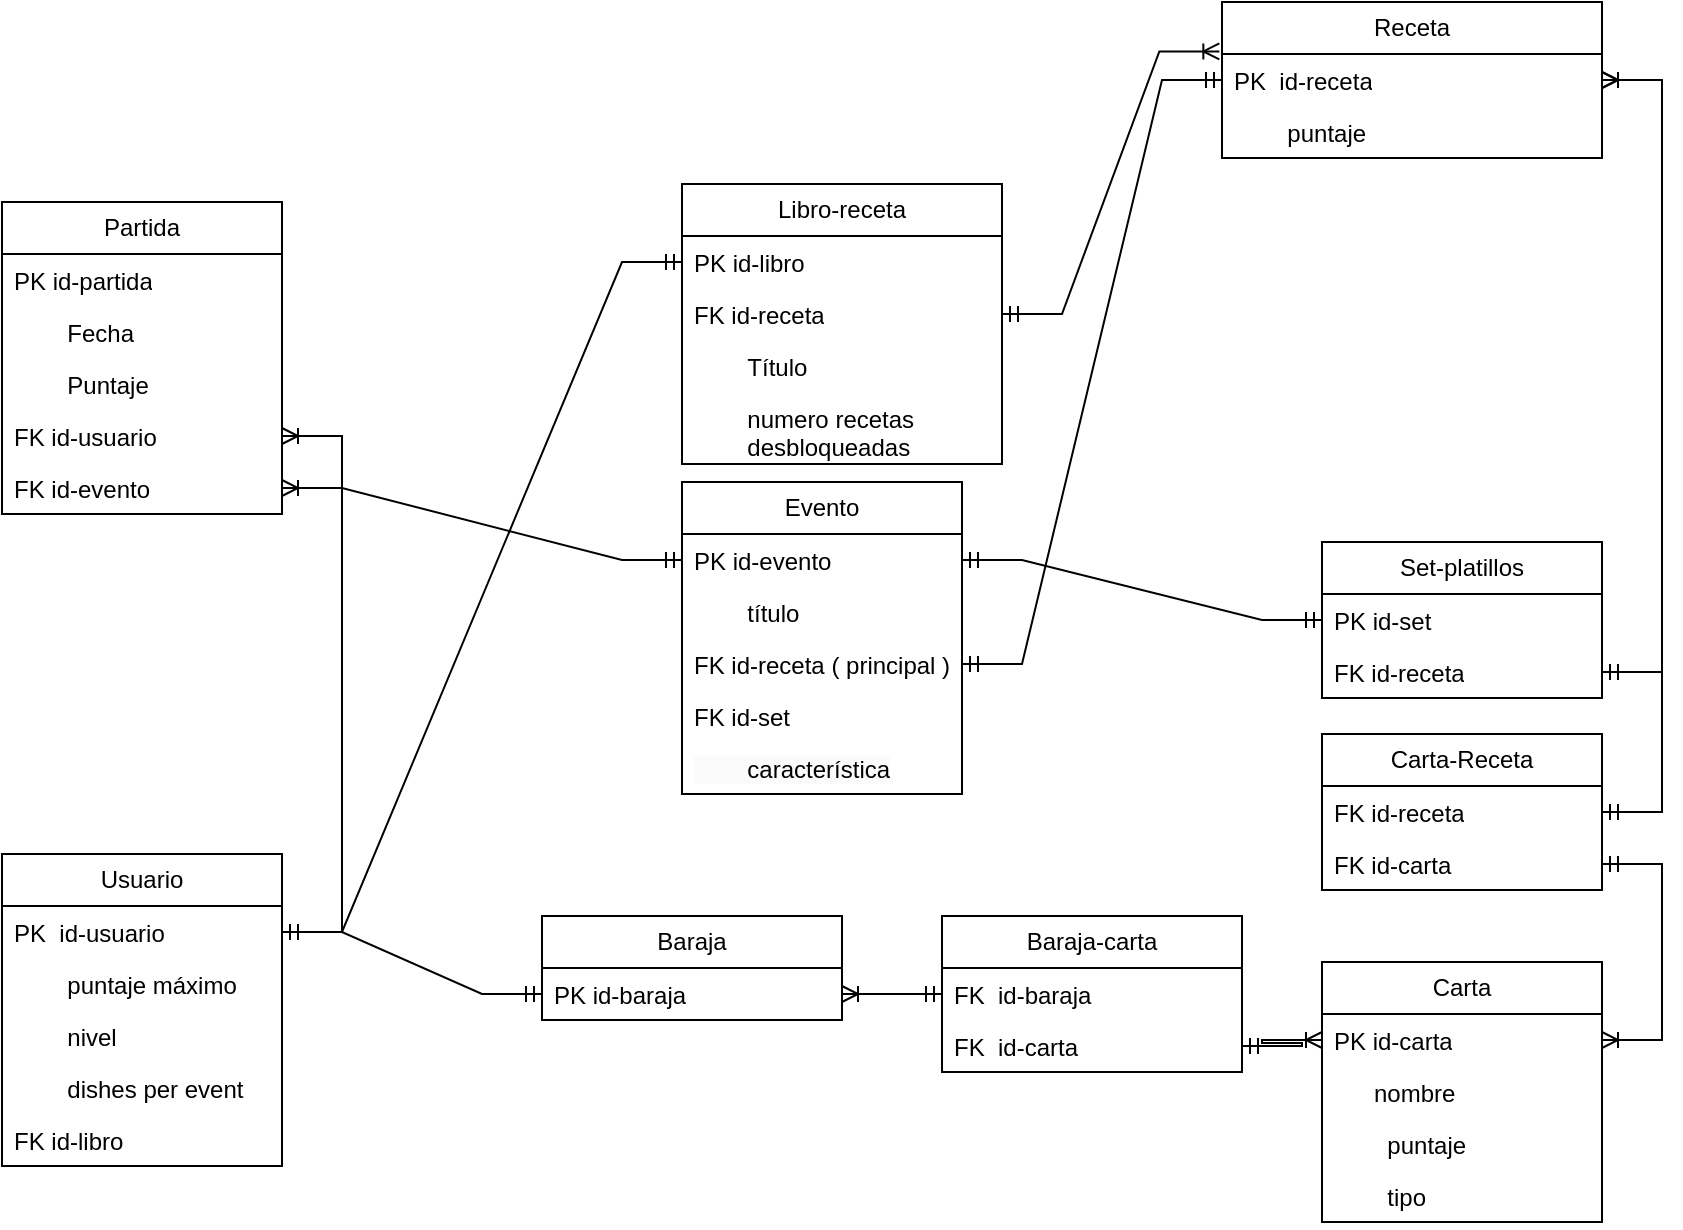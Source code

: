 <mxfile version="24.4.0" type="device">
  <diagram name="Page-1" id="rtjQBbAmEf5FvGgy6AN6">
    <mxGraphModel dx="1350" dy="1371" grid="1" gridSize="10" guides="1" tooltips="1" connect="1" arrows="1" fold="1" page="1" pageScale="1" pageWidth="850" pageHeight="1100" math="0" shadow="0">
      <root>
        <mxCell id="0" />
        <mxCell id="1" parent="0" />
        <mxCell id="sCc01J_QV89cAzjk3SiN-2" value="Usuario" style="swimlane;fontStyle=0;childLayout=stackLayout;horizontal=1;startSize=26;fillColor=none;horizontalStack=0;resizeParent=1;resizeParentMax=0;resizeLast=0;collapsible=1;marginBottom=0;whiteSpace=wrap;html=1;" parent="1" vertex="1">
          <mxGeometry x="-100" y="326" width="140" height="156" as="geometry" />
        </mxCell>
        <mxCell id="sCc01J_QV89cAzjk3SiN-3" value="PK&amp;nbsp; id-usuario" style="text;strokeColor=none;fillColor=none;align=left;verticalAlign=top;spacingLeft=4;spacingRight=4;overflow=hidden;rotatable=0;points=[[0,0.5],[1,0.5]];portConstraint=eastwest;whiteSpace=wrap;html=1;" parent="sCc01J_QV89cAzjk3SiN-2" vertex="1">
          <mxGeometry y="26" width="140" height="26" as="geometry" />
        </mxCell>
        <mxCell id="sCc01J_QV89cAzjk3SiN-4" value="&lt;span style=&quot;white-space: pre;&quot;&gt;&#x9;&lt;/span&gt;puntaje máximo" style="text;strokeColor=none;fillColor=none;align=left;verticalAlign=top;spacingLeft=4;spacingRight=4;overflow=hidden;rotatable=0;points=[[0,0.5],[1,0.5]];portConstraint=eastwest;whiteSpace=wrap;html=1;" parent="sCc01J_QV89cAzjk3SiN-2" vertex="1">
          <mxGeometry y="52" width="140" height="26" as="geometry" />
        </mxCell>
        <mxCell id="sCc01J_QV89cAzjk3SiN-5" value="&lt;span style=&quot;white-space: pre;&quot;&gt;&#x9;&lt;/span&gt;nivel" style="text;strokeColor=none;fillColor=none;align=left;verticalAlign=top;spacingLeft=4;spacingRight=4;overflow=hidden;rotatable=0;points=[[0,0.5],[1,0.5]];portConstraint=eastwest;whiteSpace=wrap;html=1;" parent="sCc01J_QV89cAzjk3SiN-2" vertex="1">
          <mxGeometry y="78" width="140" height="26" as="geometry" />
        </mxCell>
        <mxCell id="sCc01J_QV89cAzjk3SiN-80" value="&lt;span style=&quot;white-space: pre;&quot;&gt;&#x9;&lt;/span&gt;dishes per event" style="text;strokeColor=none;fillColor=none;align=left;verticalAlign=top;spacingLeft=4;spacingRight=4;overflow=hidden;rotatable=0;points=[[0,0.5],[1,0.5]];portConstraint=eastwest;whiteSpace=wrap;html=1;" parent="sCc01J_QV89cAzjk3SiN-2" vertex="1">
          <mxGeometry y="104" width="140" height="26" as="geometry" />
        </mxCell>
        <mxCell id="sCc01J_QV89cAzjk3SiN-85" value="FK id-libro" style="text;strokeColor=none;fillColor=none;align=left;verticalAlign=top;spacingLeft=4;spacingRight=4;overflow=hidden;rotatable=0;points=[[0,0.5],[1,0.5]];portConstraint=eastwest;whiteSpace=wrap;html=1;" parent="sCc01J_QV89cAzjk3SiN-2" vertex="1">
          <mxGeometry y="130" width="140" height="26" as="geometry" />
        </mxCell>
        <mxCell id="sCc01J_QV89cAzjk3SiN-8" value="Receta" style="swimlane;fontStyle=0;childLayout=stackLayout;horizontal=1;startSize=26;fillColor=none;horizontalStack=0;resizeParent=1;resizeParentMax=0;resizeLast=0;collapsible=1;marginBottom=0;whiteSpace=wrap;html=1;" parent="1" vertex="1">
          <mxGeometry x="510" y="-100" width="190" height="78" as="geometry" />
        </mxCell>
        <mxCell id="sCc01J_QV89cAzjk3SiN-9" value="PK&amp;nbsp; id-receta" style="text;strokeColor=none;fillColor=none;align=left;verticalAlign=top;spacingLeft=4;spacingRight=4;overflow=hidden;rotatable=0;points=[[0,0.5],[1,0.5]];portConstraint=eastwest;whiteSpace=wrap;html=1;" parent="sCc01J_QV89cAzjk3SiN-8" vertex="1">
          <mxGeometry y="26" width="190" height="26" as="geometry" />
        </mxCell>
        <mxCell id="sCc01J_QV89cAzjk3SiN-13" value="&lt;span style=&quot;white-space: pre;&quot;&gt;&#x9;&lt;/span&gt;puntaje" style="text;strokeColor=none;fillColor=none;align=left;verticalAlign=top;spacingLeft=4;spacingRight=4;overflow=hidden;rotatable=0;points=[[0,0.5],[1,0.5]];portConstraint=eastwest;whiteSpace=wrap;html=1;" parent="sCc01J_QV89cAzjk3SiN-8" vertex="1">
          <mxGeometry y="52" width="190" height="26" as="geometry" />
        </mxCell>
        <mxCell id="sCc01J_QV89cAzjk3SiN-23" value="Libro-receta" style="swimlane;fontStyle=0;childLayout=stackLayout;horizontal=1;startSize=26;fillColor=none;horizontalStack=0;resizeParent=1;resizeParentMax=0;resizeLast=0;collapsible=1;marginBottom=0;whiteSpace=wrap;html=1;" parent="1" vertex="1">
          <mxGeometry x="240" y="-9" width="160" height="140" as="geometry" />
        </mxCell>
        <mxCell id="sCc01J_QV89cAzjk3SiN-24" value="PK id-libro" style="text;strokeColor=none;fillColor=none;align=left;verticalAlign=top;spacingLeft=4;spacingRight=4;overflow=hidden;rotatable=0;points=[[0,0.5],[1,0.5]];portConstraint=eastwest;whiteSpace=wrap;html=1;" parent="sCc01J_QV89cAzjk3SiN-23" vertex="1">
          <mxGeometry y="26" width="160" height="26" as="geometry" />
        </mxCell>
        <mxCell id="sCc01J_QV89cAzjk3SiN-27" value="FK id-receta" style="text;strokeColor=none;fillColor=none;align=left;verticalAlign=top;spacingLeft=4;spacingRight=4;overflow=hidden;rotatable=0;points=[[0,0.5],[1,0.5]];portConstraint=eastwest;whiteSpace=wrap;html=1;" parent="sCc01J_QV89cAzjk3SiN-23" vertex="1">
          <mxGeometry y="52" width="160" height="26" as="geometry" />
        </mxCell>
        <mxCell id="sCc01J_QV89cAzjk3SiN-76" value="&lt;span style=&quot;white-space: pre;&quot;&gt;&#x9;&lt;/span&gt;Título" style="text;strokeColor=none;fillColor=none;align=left;verticalAlign=top;spacingLeft=4;spacingRight=4;overflow=hidden;rotatable=0;points=[[0,0.5],[1,0.5]];portConstraint=eastwest;whiteSpace=wrap;html=1;" parent="sCc01J_QV89cAzjk3SiN-23" vertex="1">
          <mxGeometry y="78" width="160" height="26" as="geometry" />
        </mxCell>
        <mxCell id="sCc01J_QV89cAzjk3SiN-82" value="&lt;span style=&quot;white-space: pre;&quot;&gt;&#x9;&lt;/span&gt;numero recetas &lt;span style=&quot;white-space: pre;&quot;&gt;&#x9;&lt;/span&gt;desbloqueadas" style="text;strokeColor=none;fillColor=none;align=left;verticalAlign=top;spacingLeft=4;spacingRight=4;overflow=hidden;rotatable=0;points=[[0,0.5],[1,0.5]];portConstraint=eastwest;whiteSpace=wrap;html=1;" parent="sCc01J_QV89cAzjk3SiN-23" vertex="1">
          <mxGeometry y="104" width="160" height="36" as="geometry" />
        </mxCell>
        <mxCell id="sCc01J_QV89cAzjk3SiN-28" value="" style="edgeStyle=entityRelationEdgeStyle;fontSize=12;html=1;endArrow=ERmandOne;startArrow=ERmandOne;rounded=0;exitX=1;exitY=0.5;exitDx=0;exitDy=0;entryX=0;entryY=0.5;entryDx=0;entryDy=0;" parent="1" source="sCc01J_QV89cAzjk3SiN-3" target="sCc01J_QV89cAzjk3SiN-24" edge="1">
          <mxGeometry width="100" height="100" relative="1" as="geometry">
            <mxPoint x="280" y="140" as="sourcePoint" />
            <mxPoint x="380" y="40" as="targetPoint" />
          </mxGeometry>
        </mxCell>
        <mxCell id="sCc01J_QV89cAzjk3SiN-29" value="" style="edgeStyle=entityRelationEdgeStyle;fontSize=12;html=1;endArrow=ERoneToMany;startArrow=ERmandOne;rounded=0;exitX=1;exitY=0.5;exitDx=0;exitDy=0;entryX=-0.007;entryY=-0.049;entryDx=0;entryDy=0;entryPerimeter=0;" parent="1" source="sCc01J_QV89cAzjk3SiN-27" target="sCc01J_QV89cAzjk3SiN-9" edge="1">
          <mxGeometry width="100" height="100" relative="1" as="geometry">
            <mxPoint x="340" y="140" as="sourcePoint" />
            <mxPoint x="440" y="40" as="targetPoint" />
          </mxGeometry>
        </mxCell>
        <mxCell id="sCc01J_QV89cAzjk3SiN-30" value="Baraja" style="swimlane;fontStyle=0;childLayout=stackLayout;horizontal=1;startSize=26;fillColor=none;horizontalStack=0;resizeParent=1;resizeParentMax=0;resizeLast=0;collapsible=1;marginBottom=0;whiteSpace=wrap;html=1;" parent="1" vertex="1">
          <mxGeometry x="170" y="357" width="150" height="52" as="geometry" />
        </mxCell>
        <mxCell id="sCc01J_QV89cAzjk3SiN-31" value="PK id-baraja" style="text;strokeColor=none;fillColor=none;align=left;verticalAlign=top;spacingLeft=4;spacingRight=4;overflow=hidden;rotatable=0;points=[[0,0.5],[1,0.5]];portConstraint=eastwest;whiteSpace=wrap;html=1;" parent="sCc01J_QV89cAzjk3SiN-30" vertex="1">
          <mxGeometry y="26" width="150" height="26" as="geometry" />
        </mxCell>
        <mxCell id="sCc01J_QV89cAzjk3SiN-34" value="Carta" style="swimlane;fontStyle=0;childLayout=stackLayout;horizontal=1;startSize=26;fillColor=none;horizontalStack=0;resizeParent=1;resizeParentMax=0;resizeLast=0;collapsible=1;marginBottom=0;whiteSpace=wrap;html=1;" parent="1" vertex="1">
          <mxGeometry x="560" y="380" width="140" height="130" as="geometry" />
        </mxCell>
        <mxCell id="sCc01J_QV89cAzjk3SiN-35" value="PK id-carta" style="text;strokeColor=none;fillColor=none;align=left;verticalAlign=top;spacingLeft=4;spacingRight=4;overflow=hidden;rotatable=0;points=[[0,0.5],[1,0.5]];portConstraint=eastwest;whiteSpace=wrap;html=1;" parent="sCc01J_QV89cAzjk3SiN-34" vertex="1">
          <mxGeometry y="26" width="140" height="26" as="geometry" />
        </mxCell>
        <mxCell id="sCc01J_QV89cAzjk3SiN-37" value="&amp;nbsp; &amp;nbsp; &amp;nbsp; nombre" style="text;strokeColor=none;fillColor=none;align=left;verticalAlign=top;spacingLeft=4;spacingRight=4;overflow=hidden;rotatable=0;points=[[0,0.5],[1,0.5]];portConstraint=eastwest;whiteSpace=wrap;html=1;" parent="sCc01J_QV89cAzjk3SiN-34" vertex="1">
          <mxGeometry y="52" width="140" height="26" as="geometry" />
        </mxCell>
        <mxCell id="sCc01J_QV89cAzjk3SiN-79" value="&lt;span style=&quot;white-space: pre;&quot;&gt;&#x9;&lt;/span&gt;puntaje" style="text;strokeColor=none;fillColor=none;align=left;verticalAlign=top;spacingLeft=4;spacingRight=4;overflow=hidden;rotatable=0;points=[[0,0.5],[1,0.5]];portConstraint=eastwest;whiteSpace=wrap;html=1;" parent="sCc01J_QV89cAzjk3SiN-34" vertex="1">
          <mxGeometry y="78" width="140" height="26" as="geometry" />
        </mxCell>
        <mxCell id="sCc01J_QV89cAzjk3SiN-81" value="&lt;span style=&quot;white-space: pre;&quot;&gt;&#x9;&lt;/span&gt;tipo" style="text;strokeColor=none;fillColor=none;align=left;verticalAlign=top;spacingLeft=4;spacingRight=4;overflow=hidden;rotatable=0;points=[[0,0.5],[1,0.5]];portConstraint=eastwest;whiteSpace=wrap;html=1;" parent="sCc01J_QV89cAzjk3SiN-34" vertex="1">
          <mxGeometry y="104" width="140" height="26" as="geometry" />
        </mxCell>
        <mxCell id="sCc01J_QV89cAzjk3SiN-38" value="Carta-Receta" style="swimlane;fontStyle=0;childLayout=stackLayout;horizontal=1;startSize=26;fillColor=none;horizontalStack=0;resizeParent=1;resizeParentMax=0;resizeLast=0;collapsible=1;marginBottom=0;whiteSpace=wrap;html=1;" parent="1" vertex="1">
          <mxGeometry x="560" y="266" width="140" height="78" as="geometry" />
        </mxCell>
        <mxCell id="sCc01J_QV89cAzjk3SiN-39" value="FK id-receta" style="text;strokeColor=none;fillColor=none;align=left;verticalAlign=top;spacingLeft=4;spacingRight=4;overflow=hidden;rotatable=0;points=[[0,0.5],[1,0.5]];portConstraint=eastwest;whiteSpace=wrap;html=1;" parent="sCc01J_QV89cAzjk3SiN-38" vertex="1">
          <mxGeometry y="26" width="140" height="26" as="geometry" />
        </mxCell>
        <mxCell id="sCc01J_QV89cAzjk3SiN-40" value="FK id-carta" style="text;strokeColor=none;fillColor=none;align=left;verticalAlign=top;spacingLeft=4;spacingRight=4;overflow=hidden;rotatable=0;points=[[0,0.5],[1,0.5]];portConstraint=eastwest;whiteSpace=wrap;html=1;" parent="sCc01J_QV89cAzjk3SiN-38" vertex="1">
          <mxGeometry y="52" width="140" height="26" as="geometry" />
        </mxCell>
        <mxCell id="sCc01J_QV89cAzjk3SiN-41" value="" style="edgeStyle=entityRelationEdgeStyle;fontSize=12;html=1;endArrow=ERoneToMany;startArrow=ERmandOne;rounded=0;exitX=1;exitY=0.5;exitDx=0;exitDy=0;" parent="1" source="sCc01J_QV89cAzjk3SiN-39" target="sCc01J_QV89cAzjk3SiN-9" edge="1">
          <mxGeometry width="100" height="100" relative="1" as="geometry">
            <mxPoint x="600" y="196" as="sourcePoint" />
            <mxPoint x="680" y="120" as="targetPoint" />
          </mxGeometry>
        </mxCell>
        <mxCell id="sCc01J_QV89cAzjk3SiN-43" value="" style="edgeStyle=entityRelationEdgeStyle;fontSize=12;html=1;endArrow=ERoneToMany;startArrow=ERmandOne;rounded=0;exitX=1;exitY=0.5;exitDx=0;exitDy=0;entryX=1;entryY=0.5;entryDx=0;entryDy=0;" parent="1" source="sCc01J_QV89cAzjk3SiN-40" target="sCc01J_QV89cAzjk3SiN-35" edge="1">
          <mxGeometry width="100" height="100" relative="1" as="geometry">
            <mxPoint x="720" y="390" as="sourcePoint" />
            <mxPoint x="720" y="270" as="targetPoint" />
          </mxGeometry>
        </mxCell>
        <mxCell id="sCc01J_QV89cAzjk3SiN-46" value="" style="edgeStyle=entityRelationEdgeStyle;fontSize=12;html=1;endArrow=ERoneToMany;startArrow=ERmandOne;rounded=0;exitX=1;exitY=0.5;exitDx=0;exitDy=0;entryX=0;entryY=0.5;entryDx=0;entryDy=0;" parent="1" source="sCc01J_QV89cAzjk3SiN-74" target="sCc01J_QV89cAzjk3SiN-35" edge="1">
          <mxGeometry width="100" height="100" relative="1" as="geometry">
            <mxPoint x="390" y="365" as="sourcePoint" />
            <mxPoint x="500" y="360" as="targetPoint" />
          </mxGeometry>
        </mxCell>
        <mxCell id="sCc01J_QV89cAzjk3SiN-47" value="" style="edgeStyle=entityRelationEdgeStyle;fontSize=12;html=1;endArrow=ERmandOne;startArrow=ERmandOne;rounded=0;exitX=1;exitY=0.5;exitDx=0;exitDy=0;entryX=0;entryY=0.5;entryDx=0;entryDy=0;" parent="1" source="sCc01J_QV89cAzjk3SiN-3" target="sCc01J_QV89cAzjk3SiN-31" edge="1">
          <mxGeometry width="100" height="100" relative="1" as="geometry">
            <mxPoint x="210" y="170" as="sourcePoint" />
            <mxPoint x="270" y="170" as="targetPoint" />
          </mxGeometry>
        </mxCell>
        <mxCell id="sCc01J_QV89cAzjk3SiN-48" value="Partida" style="swimlane;fontStyle=0;childLayout=stackLayout;horizontal=1;startSize=26;fillColor=none;horizontalStack=0;resizeParent=1;resizeParentMax=0;resizeLast=0;collapsible=1;marginBottom=0;whiteSpace=wrap;html=1;" parent="1" vertex="1">
          <mxGeometry x="-100" width="140" height="156" as="geometry" />
        </mxCell>
        <mxCell id="sCc01J_QV89cAzjk3SiN-49" value="PK id-partida" style="text;strokeColor=none;fillColor=none;align=left;verticalAlign=top;spacingLeft=4;spacingRight=4;overflow=hidden;rotatable=0;points=[[0,0.5],[1,0.5]];portConstraint=eastwest;whiteSpace=wrap;html=1;" parent="sCc01J_QV89cAzjk3SiN-48" vertex="1">
          <mxGeometry y="26" width="140" height="26" as="geometry" />
        </mxCell>
        <mxCell id="sCc01J_QV89cAzjk3SiN-51" value="&lt;span style=&quot;white-space: pre;&quot;&gt;&#x9;&lt;/span&gt;Fecha" style="text;strokeColor=none;fillColor=none;align=left;verticalAlign=top;spacingLeft=4;spacingRight=4;overflow=hidden;rotatable=0;points=[[0,0.5],[1,0.5]];portConstraint=eastwest;whiteSpace=wrap;html=1;" parent="sCc01J_QV89cAzjk3SiN-48" vertex="1">
          <mxGeometry y="52" width="140" height="26" as="geometry" />
        </mxCell>
        <mxCell id="sCc01J_QV89cAzjk3SiN-52" value="&lt;span style=&quot;white-space: pre;&quot;&gt;&#x9;&lt;/span&gt;Puntaje" style="text;strokeColor=none;fillColor=none;align=left;verticalAlign=top;spacingLeft=4;spacingRight=4;overflow=hidden;rotatable=0;points=[[0,0.5],[1,0.5]];portConstraint=eastwest;whiteSpace=wrap;html=1;" parent="sCc01J_QV89cAzjk3SiN-48" vertex="1">
          <mxGeometry y="78" width="140" height="26" as="geometry" />
        </mxCell>
        <mxCell id="sCc01J_QV89cAzjk3SiN-54" value="FK id-usuario" style="text;strokeColor=none;fillColor=none;align=left;verticalAlign=top;spacingLeft=4;spacingRight=4;overflow=hidden;rotatable=0;points=[[0,0.5],[1,0.5]];portConstraint=eastwest;whiteSpace=wrap;html=1;" parent="sCc01J_QV89cAzjk3SiN-48" vertex="1">
          <mxGeometry y="104" width="140" height="26" as="geometry" />
        </mxCell>
        <mxCell id="sCc01J_QV89cAzjk3SiN-64" value="FK id-evento" style="text;strokeColor=none;fillColor=none;align=left;verticalAlign=top;spacingLeft=4;spacingRight=4;overflow=hidden;rotatable=0;points=[[0,0.5],[1,0.5]];portConstraint=eastwest;whiteSpace=wrap;html=1;" parent="sCc01J_QV89cAzjk3SiN-48" vertex="1">
          <mxGeometry y="130" width="140" height="26" as="geometry" />
        </mxCell>
        <mxCell id="sCc01J_QV89cAzjk3SiN-57" value="Evento" style="swimlane;fontStyle=0;childLayout=stackLayout;horizontal=1;startSize=26;fillColor=none;horizontalStack=0;resizeParent=1;resizeParentMax=0;resizeLast=0;collapsible=1;marginBottom=0;whiteSpace=wrap;html=1;" parent="1" vertex="1">
          <mxGeometry x="240" y="140" width="140" height="156" as="geometry" />
        </mxCell>
        <mxCell id="sCc01J_QV89cAzjk3SiN-59" value="PK id-evento" style="text;strokeColor=none;fillColor=none;align=left;verticalAlign=top;spacingLeft=4;spacingRight=4;overflow=hidden;rotatable=0;points=[[0,0.5],[1,0.5]];portConstraint=eastwest;whiteSpace=wrap;html=1;" parent="sCc01J_QV89cAzjk3SiN-57" vertex="1">
          <mxGeometry y="26" width="140" height="26" as="geometry" />
        </mxCell>
        <mxCell id="sCc01J_QV89cAzjk3SiN-60" value="&lt;span style=&quot;white-space: pre;&quot;&gt;&#x9;&lt;/span&gt;título" style="text;strokeColor=none;fillColor=none;align=left;verticalAlign=top;spacingLeft=4;spacingRight=4;overflow=hidden;rotatable=0;points=[[0,0.5],[1,0.5]];portConstraint=eastwest;whiteSpace=wrap;html=1;" parent="sCc01J_QV89cAzjk3SiN-57" vertex="1">
          <mxGeometry y="52" width="140" height="26" as="geometry" />
        </mxCell>
        <mxCell id="sCc01J_QV89cAzjk3SiN-62" value="FK id-receta ( principal )" style="text;strokeColor=none;fillColor=none;align=left;verticalAlign=top;spacingLeft=4;spacingRight=4;overflow=hidden;rotatable=0;points=[[0,0.5],[1,0.5]];portConstraint=eastwest;whiteSpace=wrap;html=1;" parent="sCc01J_QV89cAzjk3SiN-57" vertex="1">
          <mxGeometry y="78" width="140" height="26" as="geometry" />
        </mxCell>
        <mxCell id="sCc01J_QV89cAzjk3SiN-77" value="FK id-set" style="text;strokeColor=none;fillColor=none;align=left;verticalAlign=top;spacingLeft=4;spacingRight=4;overflow=hidden;rotatable=0;points=[[0,0.5],[1,0.5]];portConstraint=eastwest;whiteSpace=wrap;html=1;" parent="sCc01J_QV89cAzjk3SiN-57" vertex="1">
          <mxGeometry y="104" width="140" height="26" as="geometry" />
        </mxCell>
        <mxCell id="sCc01J_QV89cAzjk3SiN-84" value="&lt;span style=&quot;color: rgb(0, 0, 0); font-family: Helvetica; font-size: 12px; font-style: normal; font-variant-ligatures: normal; font-variant-caps: normal; font-weight: 400; letter-spacing: normal; orphans: 2; text-align: left; text-indent: 0px; text-transform: none; widows: 2; word-spacing: 0px; -webkit-text-stroke-width: 0px; white-space: normal; background-color: rgb(251, 251, 251); text-decoration-thickness: initial; text-decoration-style: initial; text-decoration-color: initial; display: inline !important; float: none;&quot;&gt;&lt;span style=&quot;white-space: pre;&quot;&gt;&#x9;&lt;/span&gt;característica&lt;/span&gt;" style="text;strokeColor=none;fillColor=none;align=left;verticalAlign=top;spacingLeft=4;spacingRight=4;overflow=hidden;rotatable=0;points=[[0,0.5],[1,0.5]];portConstraint=eastwest;whiteSpace=wrap;html=1;" parent="sCc01J_QV89cAzjk3SiN-57" vertex="1">
          <mxGeometry y="130" width="140" height="26" as="geometry" />
        </mxCell>
        <mxCell id="sCc01J_QV89cAzjk3SiN-65" value="" style="edgeStyle=entityRelationEdgeStyle;fontSize=12;html=1;endArrow=ERoneToMany;startArrow=ERmandOne;rounded=0;entryX=1;entryY=0.5;entryDx=0;entryDy=0;exitX=0;exitY=0.5;exitDx=0;exitDy=0;" parent="1" source="sCc01J_QV89cAzjk3SiN-59" target="sCc01J_QV89cAzjk3SiN-64" edge="1">
          <mxGeometry width="100" height="100" relative="1" as="geometry">
            <mxPoint x="-120" y="237" as="sourcePoint" />
            <mxPoint x="-30" y="317" as="targetPoint" />
          </mxGeometry>
        </mxCell>
        <mxCell id="sCc01J_QV89cAzjk3SiN-66" value="" style="edgeStyle=entityRelationEdgeStyle;fontSize=12;html=1;endArrow=ERmandOne;startArrow=ERmandOne;rounded=0;exitX=1;exitY=0.5;exitDx=0;exitDy=0;entryX=0;entryY=0.5;entryDx=0;entryDy=0;" parent="1" source="sCc01J_QV89cAzjk3SiN-62" target="sCc01J_QV89cAzjk3SiN-9" edge="1">
          <mxGeometry width="100" height="100" relative="1" as="geometry">
            <mxPoint x="400" y="290" as="sourcePoint" />
            <mxPoint x="500" y="190" as="targetPoint" />
          </mxGeometry>
        </mxCell>
        <mxCell id="sCc01J_QV89cAzjk3SiN-67" value="Set-platillos" style="swimlane;fontStyle=0;childLayout=stackLayout;horizontal=1;startSize=26;fillColor=none;horizontalStack=0;resizeParent=1;resizeParentMax=0;resizeLast=0;collapsible=1;marginBottom=0;whiteSpace=wrap;html=1;" parent="1" vertex="1">
          <mxGeometry x="560" y="170" width="140" height="78" as="geometry" />
        </mxCell>
        <mxCell id="sCc01J_QV89cAzjk3SiN-68" value="PK id-set" style="text;strokeColor=none;fillColor=none;align=left;verticalAlign=top;spacingLeft=4;spacingRight=4;overflow=hidden;rotatable=0;points=[[0,0.5],[1,0.5]];portConstraint=eastwest;whiteSpace=wrap;html=1;" parent="sCc01J_QV89cAzjk3SiN-67" vertex="1">
          <mxGeometry y="26" width="140" height="26" as="geometry" />
        </mxCell>
        <mxCell id="sCc01J_QV89cAzjk3SiN-69" value="FK id-receta" style="text;strokeColor=none;fillColor=none;align=left;verticalAlign=top;spacingLeft=4;spacingRight=4;overflow=hidden;rotatable=0;points=[[0,0.5],[1,0.5]];portConstraint=eastwest;whiteSpace=wrap;html=1;" parent="sCc01J_QV89cAzjk3SiN-67" vertex="1">
          <mxGeometry y="52" width="140" height="26" as="geometry" />
        </mxCell>
        <mxCell id="sCc01J_QV89cAzjk3SiN-70" value="" style="edgeStyle=entityRelationEdgeStyle;fontSize=12;html=1;endArrow=ERmandOne;startArrow=ERmandOne;rounded=0;exitX=1;exitY=0.5;exitDx=0;exitDy=0;entryX=0;entryY=0.5;entryDx=0;entryDy=0;" parent="1" source="sCc01J_QV89cAzjk3SiN-59" target="sCc01J_QV89cAzjk3SiN-68" edge="1">
          <mxGeometry width="100" height="100" relative="1" as="geometry">
            <mxPoint x="460" y="144" as="sourcePoint" />
            <mxPoint x="520" y="108" as="targetPoint" />
          </mxGeometry>
        </mxCell>
        <mxCell id="sCc01J_QV89cAzjk3SiN-71" value="" style="edgeStyle=entityRelationEdgeStyle;fontSize=12;html=1;endArrow=ERoneToMany;startArrow=ERmandOne;rounded=0;exitX=1;exitY=0.5;exitDx=0;exitDy=0;entryX=1;entryY=0.5;entryDx=0;entryDy=0;" parent="1" source="sCc01J_QV89cAzjk3SiN-69" target="sCc01J_QV89cAzjk3SiN-9" edge="1">
          <mxGeometry width="100" height="100" relative="1" as="geometry">
            <mxPoint x="770" y="189" as="sourcePoint" />
            <mxPoint x="810" y="80" as="targetPoint" />
          </mxGeometry>
        </mxCell>
        <mxCell id="sCc01J_QV89cAzjk3SiN-72" value="Baraja-carta" style="swimlane;fontStyle=0;childLayout=stackLayout;horizontal=1;startSize=26;fillColor=none;horizontalStack=0;resizeParent=1;resizeParentMax=0;resizeLast=0;collapsible=1;marginBottom=0;whiteSpace=wrap;html=1;" parent="1" vertex="1">
          <mxGeometry x="370" y="357" width="150" height="78" as="geometry" />
        </mxCell>
        <mxCell id="sCc01J_QV89cAzjk3SiN-73" value="FK&amp;nbsp; id-baraja" style="text;strokeColor=none;fillColor=none;align=left;verticalAlign=top;spacingLeft=4;spacingRight=4;overflow=hidden;rotatable=0;points=[[0,0.5],[1,0.5]];portConstraint=eastwest;whiteSpace=wrap;html=1;" parent="sCc01J_QV89cAzjk3SiN-72" vertex="1">
          <mxGeometry y="26" width="150" height="26" as="geometry" />
        </mxCell>
        <mxCell id="sCc01J_QV89cAzjk3SiN-74" value="FK&amp;nbsp; id-carta" style="text;strokeColor=none;fillColor=none;align=left;verticalAlign=top;spacingLeft=4;spacingRight=4;overflow=hidden;rotatable=0;points=[[0,0.5],[1,0.5]];portConstraint=eastwest;whiteSpace=wrap;html=1;" parent="sCc01J_QV89cAzjk3SiN-72" vertex="1">
          <mxGeometry y="52" width="150" height="26" as="geometry" />
        </mxCell>
        <mxCell id="sCc01J_QV89cAzjk3SiN-86" value="" style="edgeStyle=entityRelationEdgeStyle;fontSize=12;html=1;endArrow=ERoneToMany;startArrow=ERmandOne;rounded=0;entryX=1;entryY=0.5;entryDx=0;entryDy=0;exitX=0;exitY=0.5;exitDx=0;exitDy=0;" parent="1" source="sCc01J_QV89cAzjk3SiN-73" target="sCc01J_QV89cAzjk3SiN-31" edge="1">
          <mxGeometry width="100" height="100" relative="1" as="geometry">
            <mxPoint x="350" y="450" as="sourcePoint" />
            <mxPoint x="230" y="420" as="targetPoint" />
            <Array as="points">
              <mxPoint x="130" y="450" />
            </Array>
          </mxGeometry>
        </mxCell>
        <mxCell id="sCc01J_QV89cAzjk3SiN-89" value="" style="edgeStyle=entityRelationEdgeStyle;fontSize=12;html=1;endArrow=ERoneToMany;startArrow=ERmandOne;rounded=0;entryX=1;entryY=0.5;entryDx=0;entryDy=0;exitX=1;exitY=0.5;exitDx=0;exitDy=0;" parent="1" source="sCc01J_QV89cAzjk3SiN-3" target="sCc01J_QV89cAzjk3SiN-54" edge="1">
          <mxGeometry width="100" height="100" relative="1" as="geometry">
            <mxPoint x="10" y="280" as="sourcePoint" />
            <mxPoint x="-180" y="284" as="targetPoint" />
          </mxGeometry>
        </mxCell>
      </root>
    </mxGraphModel>
  </diagram>
</mxfile>
